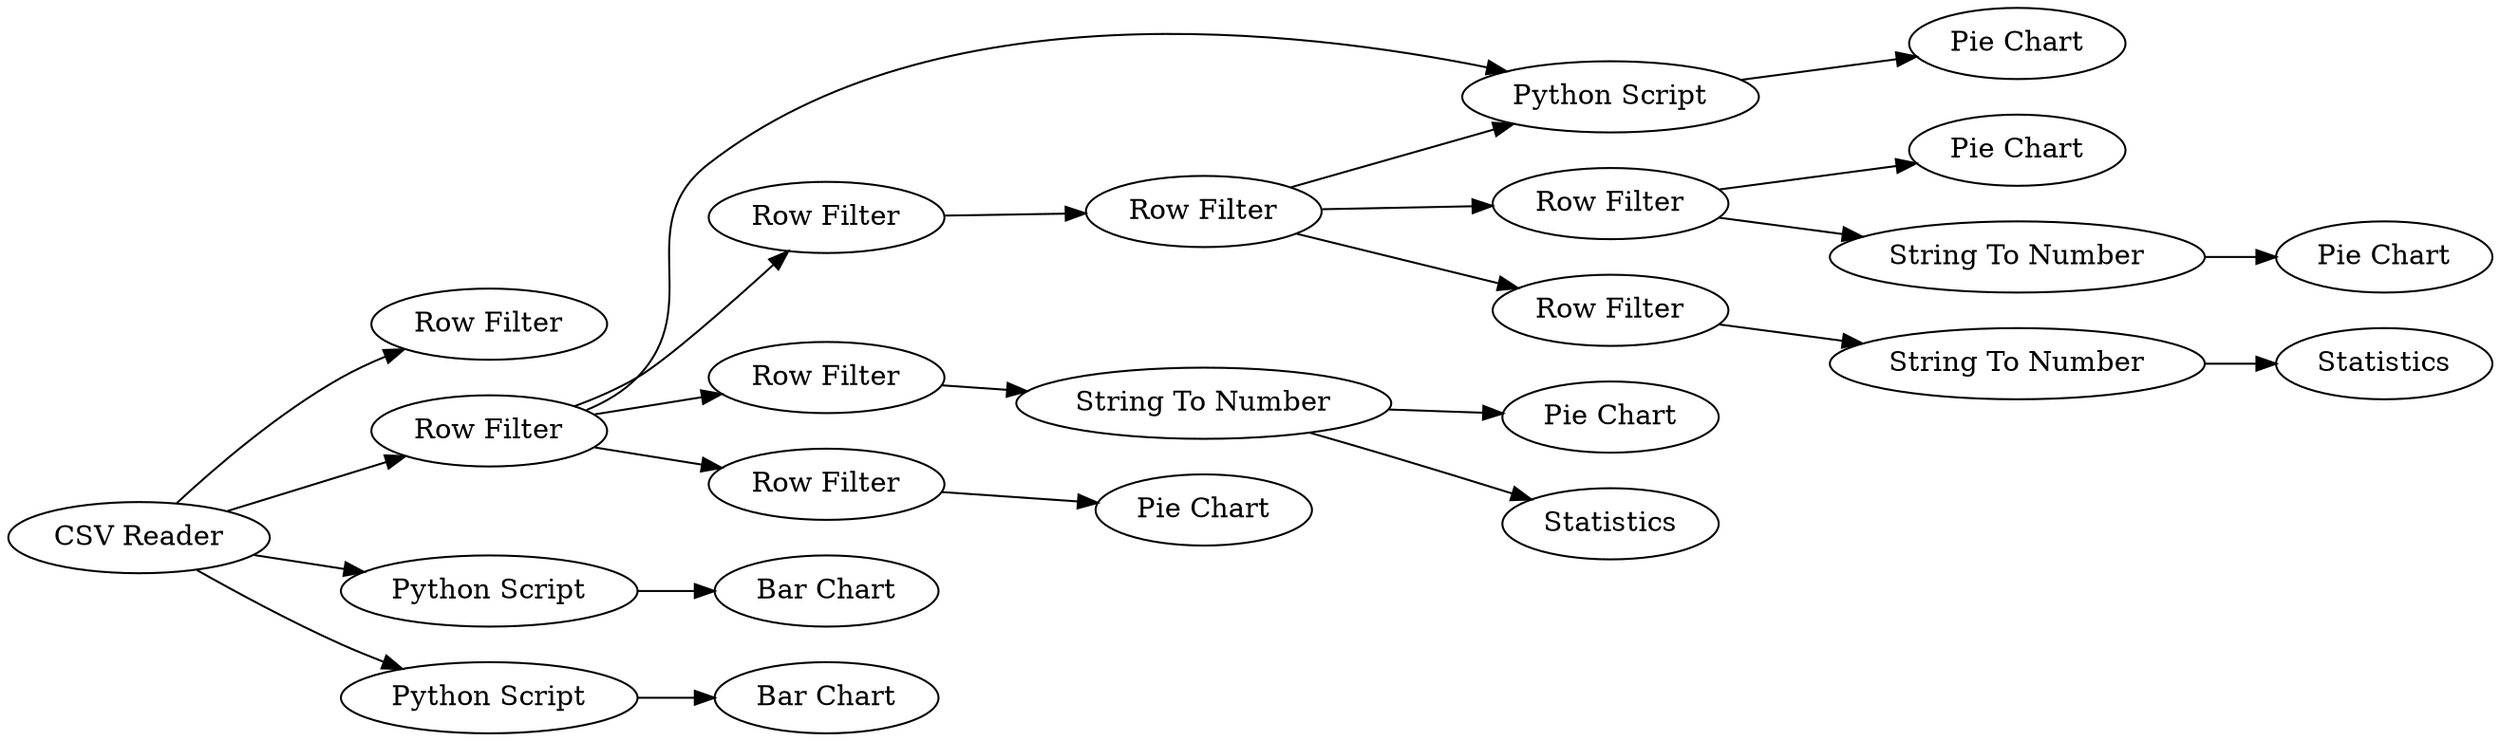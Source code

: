 digraph {
	"6958211049667200579_11" [label="Row Filter"]
	"6958211049667200579_17" [label="Row Filter"]
	"6958211049667200579_14" [label="String To Number"]
	"6958211049667200579_10" [label="Row Filter"]
	"6958211049667200579_28" [label="String To Number"]
	"6958211049667200579_35" [label="Pie Chart"]
	"6958211049667200579_21" [label="Row Filter"]
	"6958211049667200579_40" [label="Pie Chart"]
	"6958211049667200579_42" [label="Pie Chart"]
	"6958211049667200579_7" [label="Bar Chart"]
	"6958211049667200579_18" [label=Statistics]
	"6958211049667200579_36" [label="Pie Chart"]
	"6958211049667200579_30" [label=Statistics]
	"6958211049667200579_39" [label="Pie Chart"]
	"6958211049667200579_1" [label="CSV Reader"]
	"6958211049667200579_33" [label="Python Script"]
	"6958211049667200579_8" [label="Python Script"]
	"6958211049667200579_41" [label="String To Number"]
	"6958211049667200579_9" [label="Bar Chart"]
	"6958211049667200579_2" [label="Python Script"]
	"6958211049667200579_31" [label="Row Filter"]
	"6958211049667200579_15" [label="Row Filter"]
	"6958211049667200579_22" [label="Row Filter"]
	"6958211049667200579_38" [label="Row Filter"]
	"6958211049667200579_41" -> "6958211049667200579_40"
	"6958211049667200579_38" -> "6958211049667200579_36"
	"6958211049667200579_22" -> "6958211049667200579_14"
	"6958211049667200579_1" -> "6958211049667200579_8"
	"6958211049667200579_10" -> "6958211049667200579_21"
	"6958211049667200579_15" -> "6958211049667200579_41"
	"6958211049667200579_1" -> "6958211049667200579_2"
	"6958211049667200579_17" -> "6958211049667200579_22"
	"6958211049667200579_10" -> "6958211049667200579_31"
	"6958211049667200579_8" -> "6958211049667200579_9"
	"6958211049667200579_1" -> "6958211049667200579_11"
	"6958211049667200579_28" -> "6958211049667200579_42"
	"6958211049667200579_14" -> "6958211049667200579_18"
	"6958211049667200579_1" -> "6958211049667200579_10"
	"6958211049667200579_10" -> "6958211049667200579_33"
	"6958211049667200579_17" -> "6958211049667200579_33"
	"6958211049667200579_15" -> "6958211049667200579_35"
	"6958211049667200579_33" -> "6958211049667200579_39"
	"6958211049667200579_2" -> "6958211049667200579_7"
	"6958211049667200579_21" -> "6958211049667200579_17"
	"6958211049667200579_31" -> "6958211049667200579_28"
	"6958211049667200579_17" -> "6958211049667200579_15"
	"6958211049667200579_28" -> "6958211049667200579_30"
	"6958211049667200579_10" -> "6958211049667200579_38"
	rankdir=LR
}
